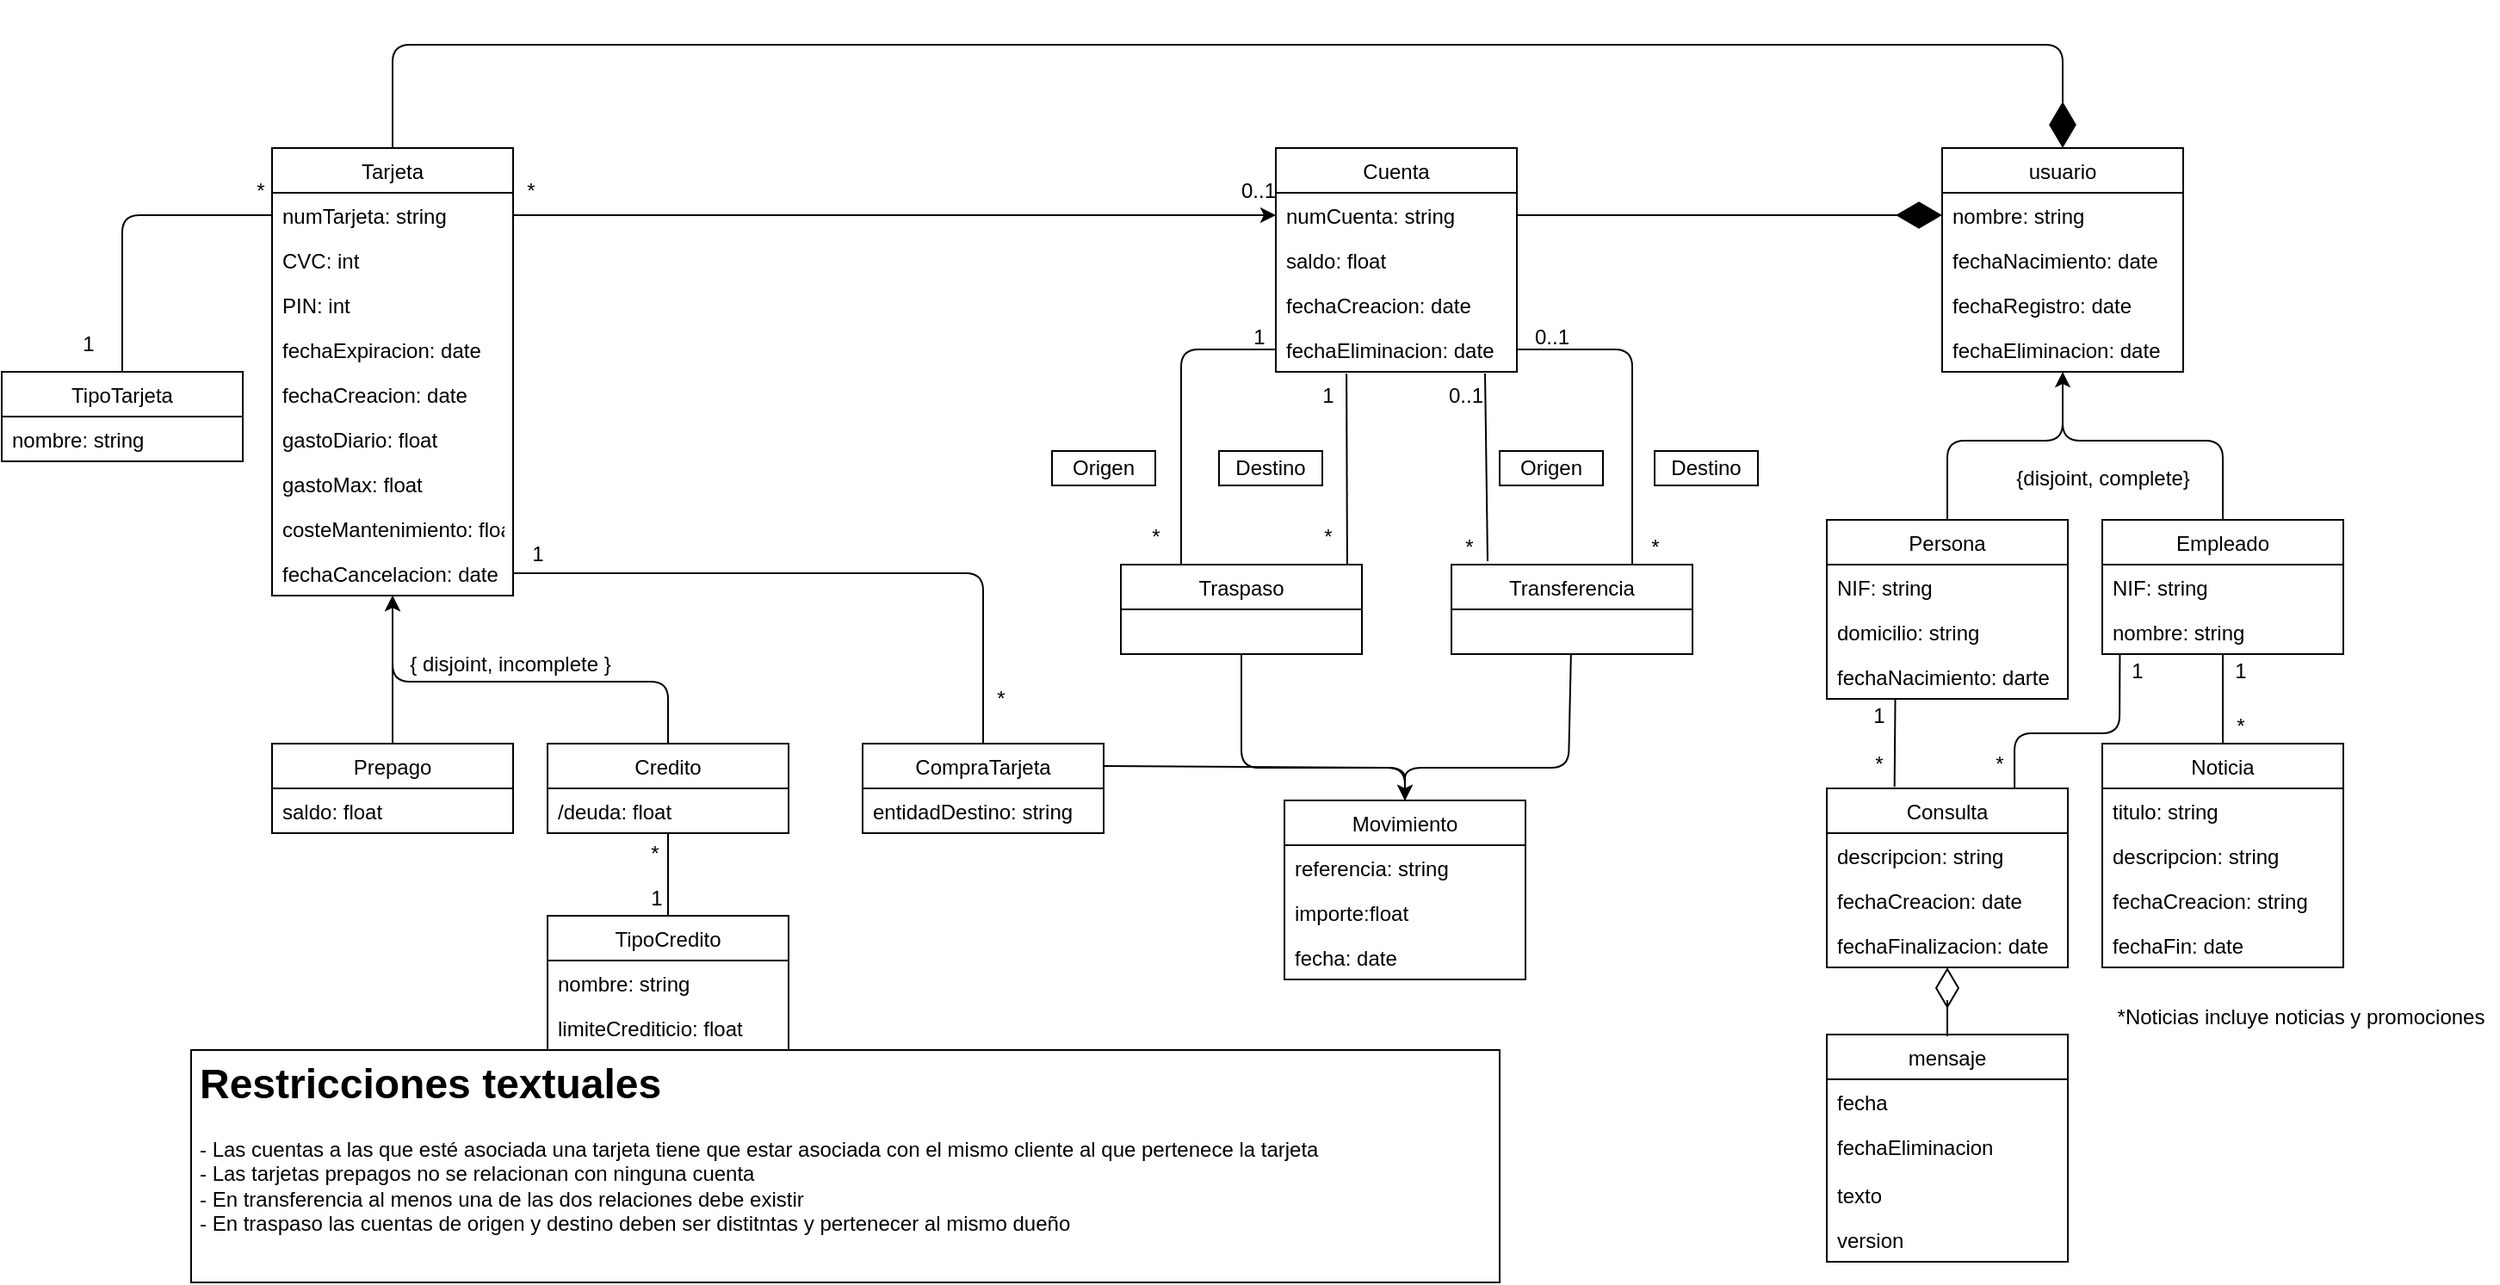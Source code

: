 <mxfile version="13.9.9" type="device"><diagram id="qYgvnWkwApFZpxArT-k2" name="Página-1"><mxGraphModel dx="1086" dy="1985" grid="1" gridSize="10" guides="1" tooltips="1" connect="1" arrows="1" fold="1" page="1" pageScale="1" pageWidth="827" pageHeight="1169" math="0" shadow="0"><root><mxCell id="0"/><mxCell id="1" parent="0"/><mxCell id="2" value="Cuenta" style="swimlane;fontStyle=0;childLayout=stackLayout;horizontal=1;startSize=26;fillColor=none;horizontalStack=0;resizeParent=1;resizeParentMax=0;resizeLast=0;collapsible=1;marginBottom=0;" parent="1" vertex="1"><mxGeometry x="750" y="80" width="140" height="130" as="geometry"/></mxCell><mxCell id="3" value="numCuenta: string" style="text;strokeColor=none;fillColor=none;align=left;verticalAlign=top;spacingLeft=4;spacingRight=4;overflow=hidden;rotatable=0;points=[[0,0.5],[1,0.5]];portConstraint=eastwest;" parent="2" vertex="1"><mxGeometry y="26" width="140" height="26" as="geometry"/></mxCell><mxCell id="4" value="saldo: float" style="text;strokeColor=none;fillColor=none;align=left;verticalAlign=top;spacingLeft=4;spacingRight=4;overflow=hidden;rotatable=0;points=[[0,0.5],[1,0.5]];portConstraint=eastwest;" parent="2" vertex="1"><mxGeometry y="52" width="140" height="26" as="geometry"/></mxCell><mxCell id="5" value="fechaCreacion: date" style="text;strokeColor=none;fillColor=none;align=left;verticalAlign=top;spacingLeft=4;spacingRight=4;overflow=hidden;rotatable=0;points=[[0,0.5],[1,0.5]];portConstraint=eastwest;" parent="2" vertex="1"><mxGeometry y="78" width="140" height="26" as="geometry"/></mxCell><mxCell id="6" value="fechaEliminacion: date" style="text;strokeColor=none;fillColor=none;align=left;verticalAlign=top;spacingLeft=4;spacingRight=4;overflow=hidden;rotatable=0;points=[[0,0.5],[1,0.5]];portConstraint=eastwest;" parent="2" vertex="1"><mxGeometry y="104" width="140" height="26" as="geometry"/></mxCell><mxCell id="7" value="usuario" style="swimlane;fontStyle=0;childLayout=stackLayout;horizontal=1;startSize=26;fillColor=none;horizontalStack=0;resizeParent=1;resizeParentMax=0;resizeLast=0;collapsible=1;marginBottom=0;" parent="1" vertex="1"><mxGeometry x="1137" y="80" width="140" height="130" as="geometry"/></mxCell><mxCell id="9" value="nombre: string" style="text;strokeColor=none;fillColor=none;align=left;verticalAlign=top;spacingLeft=4;spacingRight=4;overflow=hidden;rotatable=0;points=[[0,0.5],[1,0.5]];portConstraint=eastwest;" parent="7" vertex="1"><mxGeometry y="26" width="140" height="26" as="geometry"/></mxCell><mxCell id="64" value="fechaNacimiento: date" style="text;strokeColor=none;fillColor=none;align=left;verticalAlign=top;spacingLeft=4;spacingRight=4;overflow=hidden;rotatable=0;points=[[0,0.5],[1,0.5]];portConstraint=eastwest;" parent="7" vertex="1"><mxGeometry y="52" width="140" height="26" as="geometry"/></mxCell><mxCell id="61" value="fechaRegistro: date" style="text;strokeColor=none;fillColor=none;align=left;verticalAlign=top;spacingLeft=4;spacingRight=4;overflow=hidden;rotatable=0;points=[[0,0.5],[1,0.5]];portConstraint=eastwest;" parent="7" vertex="1"><mxGeometry y="78" width="140" height="26" as="geometry"/></mxCell><mxCell id="63" value="fechaEliminacion: date" style="text;strokeColor=none;fillColor=none;align=left;verticalAlign=top;spacingLeft=4;spacingRight=4;overflow=hidden;rotatable=0;points=[[0,0.5],[1,0.5]];portConstraint=eastwest;" parent="7" vertex="1"><mxGeometry y="104" width="140" height="26" as="geometry"/></mxCell><mxCell id="11" value="Tarjeta" style="swimlane;fontStyle=0;childLayout=stackLayout;horizontal=1;startSize=26;fillColor=none;horizontalStack=0;resizeParent=1;resizeParentMax=0;resizeLast=0;collapsible=1;marginBottom=0;" parent="1" vertex="1"><mxGeometry x="167" y="80" width="140" height="260" as="geometry"/></mxCell><mxCell id="12" value="numTarjeta: string" style="text;strokeColor=none;fillColor=none;align=left;verticalAlign=top;spacingLeft=4;spacingRight=4;overflow=hidden;rotatable=0;points=[[0,0.5],[1,0.5]];portConstraint=eastwest;" parent="11" vertex="1"><mxGeometry y="26" width="140" height="26" as="geometry"/></mxCell><mxCell id="14" value="CVC: int" style="text;strokeColor=none;fillColor=none;align=left;verticalAlign=top;spacingLeft=4;spacingRight=4;overflow=hidden;rotatable=0;points=[[0,0.5],[1,0.5]];portConstraint=eastwest;" parent="11" vertex="1"><mxGeometry y="52" width="140" height="26" as="geometry"/></mxCell><mxCell id="84" value="PIN: int" style="text;strokeColor=none;fillColor=none;align=left;verticalAlign=top;spacingLeft=4;spacingRight=4;overflow=hidden;rotatable=0;points=[[0,0.5],[1,0.5]];portConstraint=eastwest;" parent="11" vertex="1"><mxGeometry y="78" width="140" height="26" as="geometry"/></mxCell><mxCell id="28" value="fechaExpiracion: date" style="text;strokeColor=none;fillColor=none;align=left;verticalAlign=top;spacingLeft=4;spacingRight=4;overflow=hidden;rotatable=0;points=[[0,0.5],[1,0.5]];portConstraint=eastwest;" parent="11" vertex="1"><mxGeometry y="104" width="140" height="26" as="geometry"/></mxCell><mxCell id="29" value="fechaCreacion: date" style="text;strokeColor=none;fillColor=none;align=left;verticalAlign=top;spacingLeft=4;spacingRight=4;overflow=hidden;rotatable=0;points=[[0,0.5],[1,0.5]];portConstraint=eastwest;" parent="11" vertex="1"><mxGeometry y="130" width="140" height="26" as="geometry"/></mxCell><mxCell id="85" value="gastoDiario: float" style="text;strokeColor=none;fillColor=none;align=left;verticalAlign=top;spacingLeft=4;spacingRight=4;overflow=hidden;rotatable=0;points=[[0,0.5],[1,0.5]];portConstraint=eastwest;" parent="11" vertex="1"><mxGeometry y="156" width="140" height="26" as="geometry"/></mxCell><mxCell id="36" value="gastoMax: float" style="text;strokeColor=none;fillColor=none;align=left;verticalAlign=top;spacingLeft=4;spacingRight=4;overflow=hidden;rotatable=0;points=[[0,0.5],[1,0.5]];portConstraint=eastwest;" parent="11" vertex="1"><mxGeometry y="182" width="140" height="26" as="geometry"/></mxCell><mxCell id="37" value="costeMantenimiento: float" style="text;strokeColor=none;fillColor=none;align=left;verticalAlign=top;spacingLeft=4;spacingRight=4;overflow=hidden;rotatable=0;points=[[0,0.5],[1,0.5]];portConstraint=eastwest;" parent="11" vertex="1"><mxGeometry y="208" width="140" height="26" as="geometry"/></mxCell><mxCell id="65" value="fechaCancelacion: date" style="text;strokeColor=none;fillColor=none;align=left;verticalAlign=top;spacingLeft=4;spacingRight=4;overflow=hidden;rotatable=0;points=[[0,0.5],[1,0.5]];portConstraint=eastwest;" parent="11" vertex="1"><mxGeometry y="234" width="140" height="26" as="geometry"/></mxCell><mxCell id="16" style="edgeStyle=none;html=1;exitX=1;exitY=0.5;exitDx=0;exitDy=0;" parent="1" source="12" target="3" edge="1"><mxGeometry relative="1" as="geometry"/></mxCell><mxCell id="20" value="0..1" style="text;html=1;strokeColor=none;fillColor=none;align=center;verticalAlign=middle;whiteSpace=wrap;rounded=0;" parent="1" vertex="1"><mxGeometry x="710" y="90" width="60" height="30" as="geometry"/></mxCell><mxCell id="21" value="*" style="text;html=1;align=center;verticalAlign=middle;resizable=0;points=[];autosize=1;strokeColor=none;fillColor=none;" parent="1" vertex="1"><mxGeometry x="307" y="95" width="20" height="20" as="geometry"/></mxCell><mxCell id="22" value="" style="endArrow=diamondThin;endFill=1;endSize=24;html=1;exitX=0.5;exitY=0;exitDx=0;exitDy=0;entryX=0.5;entryY=0;entryDx=0;entryDy=0;" parent="1" source="11" target="7" edge="1"><mxGeometry width="160" relative="1" as="geometry"><mxPoint x="377" y="30" as="sourcePoint"/><mxPoint x="697" y="80" as="targetPoint"/><Array as="points"><mxPoint x="237" y="20"/><mxPoint x="467" y="20"/><mxPoint x="907" y="20"/><mxPoint x="1207" y="20"/></Array></mxGeometry></mxCell><mxCell id="33" style="edgeStyle=none;html=1;exitX=0.5;exitY=0;exitDx=0;exitDy=0;endArrow=classic;endFill=1;" parent="1" source="23" target="11" edge="1"><mxGeometry relative="1" as="geometry"><mxPoint x="237" y="290" as="targetPoint"/></mxGeometry></mxCell><mxCell id="23" value="Prepago" style="swimlane;fontStyle=0;childLayout=stackLayout;horizontal=1;startSize=26;fillColor=none;horizontalStack=0;resizeParent=1;resizeParentMax=0;resizeLast=0;collapsible=1;marginBottom=0;" parent="1" vertex="1"><mxGeometry x="167" y="426" width="140" height="52" as="geometry"/></mxCell><mxCell id="24" value="saldo: float" style="text;strokeColor=none;fillColor=none;align=left;verticalAlign=top;spacingLeft=4;spacingRight=4;overflow=hidden;rotatable=0;points=[[0,0.5],[1,0.5]];portConstraint=eastwest;" parent="23" vertex="1"><mxGeometry y="26" width="140" height="26" as="geometry"/></mxCell><mxCell id="27" value="&lt;h1&gt;Restricciones textuales&lt;/h1&gt;&lt;div&gt;- Las cuentas a las que esté asociada una tarjeta tiene que estar asociada con el mismo cliente al que pertenece la tarjeta&lt;/div&gt;&lt;div&gt;- Las tarjetas prepagos no se relacionan con ninguna cuenta&lt;/div&gt;&lt;div&gt;- En transferencia al menos una de las dos relaciones debe existir&lt;/div&gt;&lt;div&gt;- En traspaso las cuentas de origen y destino deben ser distitntas y pertenecer al mismo dueño&lt;/div&gt;" style="text;html=1;strokeColor=default;fillColor=none;spacing=5;spacingTop=-20;whiteSpace=wrap;overflow=hidden;rounded=0;" parent="1" vertex="1"><mxGeometry x="120" y="604" width="760" height="135" as="geometry"/></mxCell><mxCell id="30" value="" style="endArrow=diamondThin;endFill=1;endSize=24;html=1;exitX=1;exitY=0.5;exitDx=0;exitDy=0;entryX=0;entryY=0.5;entryDx=0;entryDy=0;" parent="1" source="3" target="9" edge="1"><mxGeometry width="160" relative="1" as="geometry"><mxPoint x="517" y="330" as="sourcePoint"/><mxPoint x="627" y="119" as="targetPoint"/></mxGeometry></mxCell><mxCell id="34" value="{ disjoint, incomplete }" style="text;html=1;align=center;verticalAlign=middle;resizable=0;points=[];autosize=1;strokeColor=none;fillColor=none;" parent="1" vertex="1"><mxGeometry x="240" y="370" width="130" height="20" as="geometry"/></mxCell><mxCell id="42" style="edgeStyle=none;html=1;exitX=0.5;exitY=0;exitDx=0;exitDy=0;endArrow=classic;endFill=1;" parent="1" source="39" target="11" edge="1"><mxGeometry relative="1" as="geometry"><mxPoint x="237" y="290" as="targetPoint"/><Array as="points"><mxPoint x="397" y="390"/><mxPoint x="237" y="390"/></Array></mxGeometry></mxCell><mxCell id="39" value="Credito" style="swimlane;fontStyle=0;childLayout=stackLayout;horizontal=1;startSize=26;fillColor=none;horizontalStack=0;resizeParent=1;resizeParentMax=0;resizeLast=0;collapsible=1;marginBottom=0;" parent="1" vertex="1"><mxGeometry x="327" y="426" width="140" height="52" as="geometry"/></mxCell><mxCell id="44" value="/deuda: float" style="text;strokeColor=none;fillColor=none;align=left;verticalAlign=top;spacingLeft=4;spacingRight=4;overflow=hidden;rotatable=0;points=[[0,0.5],[1,0.5]];portConstraint=eastwest;" parent="39" vertex="1"><mxGeometry y="26" width="140" height="26" as="geometry"/></mxCell><mxCell id="49" style="edgeStyle=none;html=1;exitX=0.5;exitY=0;exitDx=0;exitDy=0;endArrow=none;endFill=0;" parent="1" source="45" target="39" edge="1"><mxGeometry relative="1" as="geometry"/></mxCell><mxCell id="45" value="TipoCredito" style="swimlane;fontStyle=0;childLayout=stackLayout;horizontal=1;startSize=26;fillColor=none;horizontalStack=0;resizeParent=1;resizeParentMax=0;resizeLast=0;collapsible=1;marginBottom=0;" parent="1" vertex="1"><mxGeometry x="327" y="526" width="140" height="78" as="geometry"/></mxCell><mxCell id="46" value="nombre: string" style="text;strokeColor=none;fillColor=none;align=left;verticalAlign=top;spacingLeft=4;spacingRight=4;overflow=hidden;rotatable=0;points=[[0,0.5],[1,0.5]];portConstraint=eastwest;" parent="45" vertex="1"><mxGeometry y="26" width="140" height="26" as="geometry"/></mxCell><mxCell id="47" value="limiteCrediticio: float" style="text;strokeColor=none;fillColor=none;align=left;verticalAlign=top;spacingLeft=4;spacingRight=4;overflow=hidden;rotatable=0;points=[[0,0.5],[1,0.5]];portConstraint=eastwest;" parent="45" vertex="1"><mxGeometry y="52" width="140" height="26" as="geometry"/></mxCell><mxCell id="56" style="edgeStyle=none;html=1;exitX=0.5;exitY=0;exitDx=0;exitDy=0;entryX=0;entryY=0.5;entryDx=0;entryDy=0;endArrow=none;endFill=0;" parent="1" source="51" target="12" edge="1"><mxGeometry relative="1" as="geometry"><Array as="points"><mxPoint x="80" y="119"/></Array></mxGeometry></mxCell><mxCell id="51" value="TipoTarjeta" style="swimlane;fontStyle=0;childLayout=stackLayout;horizontal=1;startSize=26;fillColor=none;horizontalStack=0;resizeParent=1;resizeParentMax=0;resizeLast=0;collapsible=1;marginBottom=0;" parent="1" vertex="1"><mxGeometry x="10" y="210" width="140" height="52" as="geometry"/></mxCell><mxCell id="52" value="nombre: string" style="text;strokeColor=none;fillColor=none;align=left;verticalAlign=top;spacingLeft=4;spacingRight=4;overflow=hidden;rotatable=0;points=[[0,0.5],[1,0.5]];portConstraint=eastwest;" parent="51" vertex="1"><mxGeometry y="26" width="140" height="26" as="geometry"/></mxCell><mxCell id="57" value="*" style="text;html=1;align=center;verticalAlign=middle;resizable=0;points=[];autosize=1;strokeColor=none;fillColor=none;" parent="1" vertex="1"><mxGeometry x="150" y="95" width="20" height="20" as="geometry"/></mxCell><mxCell id="58" value="1" style="text;html=1;align=center;verticalAlign=middle;resizable=0;points=[];autosize=1;strokeColor=none;fillColor=none;" parent="1" vertex="1"><mxGeometry x="50" y="184" width="20" height="20" as="geometry"/></mxCell><mxCell id="59" value="1" style="text;html=1;align=center;verticalAlign=middle;resizable=0;points=[];autosize=1;strokeColor=none;fillColor=none;" parent="1" vertex="1"><mxGeometry x="380" y="506" width="20" height="20" as="geometry"/></mxCell><mxCell id="60" value="*" style="text;html=1;align=center;verticalAlign=middle;resizable=0;points=[];autosize=1;strokeColor=none;fillColor=none;" parent="1" vertex="1"><mxGeometry x="379" y="480" width="20" height="20" as="geometry"/></mxCell><mxCell id="74" style="edgeStyle=none;html=1;exitX=0.5;exitY=0;exitDx=0;exitDy=0;endArrow=classic;endFill=1;" parent="1" source="66" target="7" edge="1"><mxGeometry relative="1" as="geometry"><Array as="points"><mxPoint x="1140" y="250"/><mxPoint x="1207" y="250"/></Array></mxGeometry></mxCell><mxCell id="66" value="Persona" style="swimlane;fontStyle=0;childLayout=stackLayout;horizontal=1;startSize=26;fillColor=none;horizontalStack=0;resizeParent=1;resizeParentMax=0;resizeLast=0;collapsible=1;marginBottom=0;" parent="1" vertex="1"><mxGeometry x="1070" y="296" width="140" height="104" as="geometry"/></mxCell><mxCell id="67" value="NIF: string" style="text;strokeColor=none;fillColor=none;align=left;verticalAlign=top;spacingLeft=4;spacingRight=4;overflow=hidden;rotatable=0;points=[[0,0.5],[1,0.5]];portConstraint=eastwest;" parent="66" vertex="1"><mxGeometry y="26" width="140" height="26" as="geometry"/></mxCell><mxCell id="68" value="domicilio: string" style="text;strokeColor=none;fillColor=none;align=left;verticalAlign=top;spacingLeft=4;spacingRight=4;overflow=hidden;rotatable=0;points=[[0,0.5],[1,0.5]];portConstraint=eastwest;" parent="66" vertex="1"><mxGeometry y="52" width="140" height="26" as="geometry"/></mxCell><mxCell id="69" value="fechaNacimiento: darte" style="text;strokeColor=none;fillColor=none;align=left;verticalAlign=top;spacingLeft=4;spacingRight=4;overflow=hidden;rotatable=0;points=[[0,0.5],[1,0.5]];portConstraint=eastwest;" parent="66" vertex="1"><mxGeometry y="78" width="140" height="26" as="geometry"/></mxCell><mxCell id="76" value="{disjoint, complete}" style="text;html=1;align=center;verticalAlign=middle;resizable=0;points=[];autosize=1;strokeColor=none;fillColor=none;" parent="1" vertex="1"><mxGeometry x="1170" y="262" width="120" height="20" as="geometry"/></mxCell><mxCell id="77" value="Movimiento" style="swimlane;fontStyle=0;childLayout=stackLayout;horizontal=1;startSize=26;fillColor=none;horizontalStack=0;resizeParent=1;resizeParentMax=0;resizeLast=0;collapsible=1;marginBottom=0;" parent="1" vertex="1"><mxGeometry x="755" y="459" width="140" height="104" as="geometry"/></mxCell><mxCell id="80" value="referencia: string" style="text;strokeColor=none;fillColor=none;align=left;verticalAlign=top;spacingLeft=4;spacingRight=4;overflow=hidden;rotatable=0;points=[[0,0.5],[1,0.5]];portConstraint=eastwest;" parent="77" vertex="1"><mxGeometry y="26" width="140" height="26" as="geometry"/></mxCell><mxCell id="78" value="importe:float" style="text;strokeColor=none;fillColor=none;align=left;verticalAlign=top;spacingLeft=4;spacingRight=4;overflow=hidden;rotatable=0;points=[[0,0.5],[1,0.5]];portConstraint=eastwest;" parent="77" vertex="1"><mxGeometry y="52" width="140" height="26" as="geometry"/></mxCell><mxCell id="79" value="fecha: date" style="text;strokeColor=none;fillColor=none;align=left;verticalAlign=top;spacingLeft=4;spacingRight=4;overflow=hidden;rotatable=0;points=[[0,0.5],[1,0.5]];portConstraint=eastwest;" parent="77" vertex="1"><mxGeometry y="78" width="140" height="26" as="geometry"/></mxCell><mxCell id="111" style="edgeStyle=none;html=1;endArrow=none;endFill=0;entryX=0.868;entryY=1.039;entryDx=0;entryDy=0;entryPerimeter=0;" parent="1" target="6" edge="1"><mxGeometry relative="1" as="geometry"><mxPoint x="873" y="320" as="sourcePoint"/><mxPoint x="870" y="250" as="targetPoint"/></mxGeometry></mxCell><mxCell id="86" value="Transferencia" style="swimlane;fontStyle=0;childLayout=stackLayout;horizontal=1;startSize=26;fillColor=none;horizontalStack=0;resizeParent=1;resizeParentMax=0;resizeLast=0;collapsible=1;marginBottom=0;" parent="1" vertex="1"><mxGeometry x="852" y="322" width="140" height="52" as="geometry"/></mxCell><mxCell id="102" style="edgeStyle=none;html=1;endArrow=none;endFill=0;entryX=0.286;entryY=1;entryDx=0;entryDy=0;entryPerimeter=0;exitX=0.939;exitY=0;exitDx=0;exitDy=0;exitPerimeter=0;" parent="1" source="90" edge="1"><mxGeometry relative="1" as="geometry"><mxPoint x="791" y="294" as="sourcePoint"/><mxPoint x="791.04" y="211" as="targetPoint"/></mxGeometry></mxCell><mxCell id="90" value="Traspaso" style="swimlane;fontStyle=0;childLayout=stackLayout;horizontal=1;startSize=26;fillColor=none;horizontalStack=0;resizeParent=1;resizeParentMax=0;resizeLast=0;collapsible=1;marginBottom=0;" parent="1" vertex="1"><mxGeometry x="660" y="322" width="140" height="52" as="geometry"/></mxCell><mxCell id="99" style="edgeStyle=none;html=1;exitX=0.25;exitY=0;exitDx=0;exitDy=0;entryX=0;entryY=0.5;entryDx=0;entryDy=0;endArrow=none;endFill=0;" parent="1" source="90" target="6" edge="1"><mxGeometry relative="1" as="geometry"><Array as="points"><mxPoint x="695" y="197"/></Array></mxGeometry></mxCell><mxCell id="103" style="edgeStyle=none;html=1;exitX=0.75;exitY=0;exitDx=0;exitDy=0;entryX=1;entryY=0.5;entryDx=0;entryDy=0;endArrow=none;endFill=0;" parent="1" source="86" target="6" edge="1"><mxGeometry relative="1" as="geometry"><Array as="points"><mxPoint x="957" y="197"/></Array></mxGeometry></mxCell><mxCell id="104" value="*" style="text;html=1;align=center;verticalAlign=middle;resizable=0;points=[];autosize=1;strokeColor=none;fillColor=none;" parent="1" vertex="1"><mxGeometry x="670" y="296" width="20" height="20" as="geometry"/></mxCell><mxCell id="106" value="1" style="text;html=1;align=center;verticalAlign=middle;resizable=0;points=[];autosize=1;strokeColor=none;fillColor=none;" parent="1" vertex="1"><mxGeometry x="730" y="180" width="20" height="20" as="geometry"/></mxCell><mxCell id="107" value="*" style="text;html=1;align=center;verticalAlign=middle;resizable=0;points=[];autosize=1;strokeColor=none;fillColor=none;" parent="1" vertex="1"><mxGeometry x="770" y="296" width="20" height="20" as="geometry"/></mxCell><mxCell id="108" value="1" style="text;html=1;align=center;verticalAlign=middle;resizable=0;points=[];autosize=1;strokeColor=none;fillColor=none;" parent="1" vertex="1"><mxGeometry x="770" y="214" width="20" height="20" as="geometry"/></mxCell><mxCell id="109" value="Origen" style="whiteSpace=wrap;html=1;" parent="1" vertex="1"><mxGeometry x="620" y="256" width="60" height="20" as="geometry"/></mxCell><mxCell id="110" value="Destino" style="whiteSpace=wrap;html=1;" parent="1" vertex="1"><mxGeometry x="717" y="256" width="60" height="20" as="geometry"/></mxCell><mxCell id="112" value="0..1" style="text;html=1;align=center;verticalAlign=middle;resizable=0;points=[];autosize=1;strokeColor=none;fillColor=none;" parent="1" vertex="1"><mxGeometry x="840" y="214" width="40" height="20" as="geometry"/></mxCell><mxCell id="113" value="*" style="text;html=1;align=center;verticalAlign=middle;resizable=0;points=[];autosize=1;strokeColor=none;fillColor=none;" parent="1" vertex="1"><mxGeometry x="852" y="302" width="20" height="20" as="geometry"/></mxCell><mxCell id="114" value="0..1" style="text;html=1;align=center;verticalAlign=middle;resizable=0;points=[];autosize=1;strokeColor=none;fillColor=none;" parent="1" vertex="1"><mxGeometry x="890" y="180" width="40" height="20" as="geometry"/></mxCell><mxCell id="115" value="*" style="text;html=1;align=center;verticalAlign=middle;resizable=0;points=[];autosize=1;strokeColor=none;fillColor=none;" parent="1" vertex="1"><mxGeometry x="960" y="302" width="20" height="20" as="geometry"/></mxCell><mxCell id="116" value="Origen" style="whiteSpace=wrap;html=1;" parent="1" vertex="1"><mxGeometry x="880" y="256" width="60" height="20" as="geometry"/></mxCell><mxCell id="117" value="Destino" style="whiteSpace=wrap;html=1;" parent="1" vertex="1"><mxGeometry x="970" y="256" width="60" height="20" as="geometry"/></mxCell><mxCell id="118" style="edgeStyle=none;html=1;entryX=0.5;entryY=0;entryDx=0;entryDy=0;endArrow=classic;endFill=1;" parent="1" source="90" target="77" edge="1"><mxGeometry relative="1" as="geometry"><Array as="points"><mxPoint x="730" y="440"/><mxPoint x="825" y="440"/></Array></mxGeometry></mxCell><mxCell id="119" style="edgeStyle=none;html=1;entryX=0.5;entryY=0;entryDx=0;entryDy=0;endArrow=classic;endFill=1;" parent="1" source="86" target="77" edge="1"><mxGeometry relative="1" as="geometry"><Array as="points"><mxPoint x="920" y="440"/><mxPoint x="825" y="440"/></Array></mxGeometry></mxCell><mxCell id="125" style="edgeStyle=none;html=1;exitX=0.5;exitY=0;exitDx=0;exitDy=0;entryX=1;entryY=0.5;entryDx=0;entryDy=0;endArrow=none;endFill=0;" parent="1" source="120" target="65" edge="1"><mxGeometry relative="1" as="geometry"><Array as="points"><mxPoint x="580" y="327"/></Array></mxGeometry></mxCell><mxCell id="129" style="edgeStyle=none;html=1;exitX=1;exitY=0.25;exitDx=0;exitDy=0;entryX=0.5;entryY=0;entryDx=0;entryDy=0;endArrow=none;endFill=0;" parent="1" source="120" target="77" edge="1"><mxGeometry relative="1" as="geometry"><Array as="points"><mxPoint x="825" y="440"/></Array></mxGeometry></mxCell><mxCell id="120" value="CompraTarjeta" style="swimlane;fontStyle=0;childLayout=stackLayout;horizontal=1;startSize=26;fillColor=none;horizontalStack=0;resizeParent=1;resizeParentMax=0;resizeLast=0;collapsible=1;marginBottom=0;" parent="1" vertex="1"><mxGeometry x="510" y="426" width="140" height="52" as="geometry"/></mxCell><mxCell id="121" value="entidadDestino: string" style="text;strokeColor=none;fillColor=none;align=left;verticalAlign=top;spacingLeft=4;spacingRight=4;overflow=hidden;rotatable=0;points=[[0,0.5],[1,0.5]];portConstraint=eastwest;" parent="120" vertex="1"><mxGeometry y="26" width="140" height="26" as="geometry"/></mxCell><mxCell id="126" value="*" style="text;html=1;align=center;verticalAlign=middle;resizable=0;points=[];autosize=1;strokeColor=none;fillColor=none;" parent="1" vertex="1"><mxGeometry x="580" y="390" width="20" height="20" as="geometry"/></mxCell><mxCell id="127" value="1" style="text;html=1;align=center;verticalAlign=middle;resizable=0;points=[];autosize=1;strokeColor=none;fillColor=none;" parent="1" vertex="1"><mxGeometry x="311" y="306" width="20" height="20" as="geometry"/></mxCell><mxCell id="174" value="*Noticias incluye noticias y promociones" style="text;html=1;align=center;verticalAlign=middle;resizable=0;points=[];autosize=1;strokeColor=none;fillColor=none;" parent="1" vertex="1"><mxGeometry x="1230" y="575" width="230" height="20" as="geometry"/></mxCell><mxCell id="6KSl01orRaoWmva5WsrT-185" style="rounded=1;orthogonalLoop=1;jettySize=auto;html=1;exitX=0.5;exitY=0;exitDx=0;exitDy=0;endArrow=none;endFill=0;endSize=24;strokeWidth=1;entryX=0.5;entryY=1;entryDx=0;entryDy=0;" parent="1" source="6KSl01orRaoWmva5WsrT-182" target="7" edge="1"><mxGeometry relative="1" as="geometry"><mxPoint x="1205" y="211" as="targetPoint"/><Array as="points"><mxPoint x="1300" y="250"/><mxPoint x="1207" y="250"/></Array></mxGeometry></mxCell><mxCell id="6KSl01orRaoWmva5WsrT-182" value="Empleado" style="swimlane;fontStyle=0;childLayout=stackLayout;horizontal=1;startSize=26;fillColor=none;horizontalStack=0;resizeParent=1;resizeParentMax=0;resizeLast=0;collapsible=1;marginBottom=0;" parent="1" vertex="1"><mxGeometry x="1230" y="296" width="140" height="78" as="geometry"/></mxCell><mxCell id="6KSl01orRaoWmva5WsrT-183" value="NIF: string" style="text;strokeColor=none;fillColor=none;align=left;verticalAlign=top;spacingLeft=4;spacingRight=4;overflow=hidden;rotatable=0;points=[[0,0.5],[1,0.5]];portConstraint=eastwest;" parent="6KSl01orRaoWmva5WsrT-182" vertex="1"><mxGeometry y="26" width="140" height="26" as="geometry"/></mxCell><mxCell id="6KSl01orRaoWmva5WsrT-184" value="nombre: string" style="text;strokeColor=none;fillColor=none;align=left;verticalAlign=top;spacingLeft=4;spacingRight=4;overflow=hidden;rotatable=0;points=[[0,0.5],[1,0.5]];portConstraint=eastwest;" parent="6KSl01orRaoWmva5WsrT-182" vertex="1"><mxGeometry y="52" width="140" height="26" as="geometry"/></mxCell><mxCell id="6KSl01orRaoWmva5WsrT-191" style="edgeStyle=orthogonalEdgeStyle;rounded=0;orthogonalLoop=1;jettySize=auto;html=1;exitX=0.5;exitY=0;exitDx=0;exitDy=0;endArrow=none;endFill=0;endSize=24;strokeWidth=1;" parent="1" source="6KSl01orRaoWmva5WsrT-186" target="6KSl01orRaoWmva5WsrT-182" edge="1"><mxGeometry relative="1" as="geometry"/></mxCell><mxCell id="6KSl01orRaoWmva5WsrT-186" value="Noticia" style="swimlane;fontStyle=0;childLayout=stackLayout;horizontal=1;startSize=26;fillColor=none;horizontalStack=0;resizeParent=1;resizeParentMax=0;resizeLast=0;collapsible=1;marginBottom=0;" parent="1" vertex="1"><mxGeometry x="1230" y="426" width="140" height="130" as="geometry"/></mxCell><mxCell id="6KSl01orRaoWmva5WsrT-187" value="titulo: string" style="text;strokeColor=none;fillColor=none;align=left;verticalAlign=top;spacingLeft=4;spacingRight=4;overflow=hidden;rotatable=0;points=[[0,0.5],[1,0.5]];portConstraint=eastwest;" parent="6KSl01orRaoWmva5WsrT-186" vertex="1"><mxGeometry y="26" width="140" height="26" as="geometry"/></mxCell><mxCell id="6KSl01orRaoWmva5WsrT-188" value="descripcion: string" style="text;strokeColor=none;fillColor=none;align=left;verticalAlign=top;spacingLeft=4;spacingRight=4;overflow=hidden;rotatable=0;points=[[0,0.5],[1,0.5]];portConstraint=eastwest;" parent="6KSl01orRaoWmva5WsrT-186" vertex="1"><mxGeometry y="52" width="140" height="26" as="geometry"/></mxCell><mxCell id="6KSl01orRaoWmva5WsrT-189" value="fechaCreacion: string" style="text;strokeColor=none;fillColor=none;align=left;verticalAlign=top;spacingLeft=4;spacingRight=4;overflow=hidden;rotatable=0;points=[[0,0.5],[1,0.5]];portConstraint=eastwest;" parent="6KSl01orRaoWmva5WsrT-186" vertex="1"><mxGeometry y="78" width="140" height="26" as="geometry"/></mxCell><mxCell id="6KSl01orRaoWmva5WsrT-190" value="fechaFin: date" style="text;strokeColor=none;fillColor=none;align=left;verticalAlign=top;spacingLeft=4;spacingRight=4;overflow=hidden;rotatable=0;points=[[0,0.5],[1,0.5]];portConstraint=eastwest;" parent="6KSl01orRaoWmva5WsrT-186" vertex="1"><mxGeometry y="104" width="140" height="26" as="geometry"/></mxCell><mxCell id="6KSl01orRaoWmva5WsrT-192" value="1" style="text;html=1;align=center;verticalAlign=middle;resizable=0;points=[];autosize=1;strokeColor=none;fillColor=none;" parent="1" vertex="1"><mxGeometry x="1300" y="374" width="20" height="20" as="geometry"/></mxCell><mxCell id="6KSl01orRaoWmva5WsrT-193" value="*" style="text;html=1;align=center;verticalAlign=middle;resizable=0;points=[];autosize=1;strokeColor=none;fillColor=none;" parent="1" vertex="1"><mxGeometry x="1300" y="406" width="20" height="20" as="geometry"/></mxCell><mxCell id="6KSl01orRaoWmva5WsrT-198" style="edgeStyle=none;rounded=1;orthogonalLoop=1;jettySize=auto;html=1;exitX=0.779;exitY=0.001;exitDx=0;exitDy=0;endArrow=none;endFill=0;endSize=24;strokeWidth=1;exitPerimeter=0;entryX=0.073;entryY=1.016;entryDx=0;entryDy=0;entryPerimeter=0;" parent="1" source="6KSl01orRaoWmva5WsrT-194" target="6KSl01orRaoWmva5WsrT-184" edge="1"><mxGeometry relative="1" as="geometry"><Array as="points"><mxPoint x="1179" y="420"/><mxPoint x="1240" y="420"/></Array></mxGeometry></mxCell><mxCell id="6KSl01orRaoWmva5WsrT-199" style="edgeStyle=none;rounded=1;orthogonalLoop=1;jettySize=auto;html=1;exitX=0.281;exitY=-0.008;exitDx=0;exitDy=0;endArrow=none;endFill=0;endSize=24;strokeWidth=1;exitPerimeter=0;entryX=0.284;entryY=1.015;entryDx=0;entryDy=0;entryPerimeter=0;" parent="1" source="6KSl01orRaoWmva5WsrT-194" target="69" edge="1"><mxGeometry relative="1" as="geometry"><mxPoint x="1105" y="410" as="targetPoint"/></mxGeometry></mxCell><mxCell id="6KSl01orRaoWmva5WsrT-194" value="Consulta" style="swimlane;fontStyle=0;childLayout=stackLayout;horizontal=1;startSize=26;fillColor=none;horizontalStack=0;resizeParent=1;resizeParentMax=0;resizeLast=0;collapsible=1;marginBottom=0;" parent="1" vertex="1"><mxGeometry x="1070" y="452" width="140" height="104" as="geometry"/></mxCell><mxCell id="6KSl01orRaoWmva5WsrT-195" value="descripcion: string" style="text;strokeColor=none;fillColor=none;align=left;verticalAlign=top;spacingLeft=4;spacingRight=4;overflow=hidden;rotatable=0;points=[[0,0.5],[1,0.5]];portConstraint=eastwest;" parent="6KSl01orRaoWmva5WsrT-194" vertex="1"><mxGeometry y="26" width="140" height="26" as="geometry"/></mxCell><mxCell id="6KSl01orRaoWmva5WsrT-196" value="fechaCreacion: date" style="text;strokeColor=none;fillColor=none;align=left;verticalAlign=top;spacingLeft=4;spacingRight=4;overflow=hidden;rotatable=0;points=[[0,0.5],[1,0.5]];portConstraint=eastwest;" parent="6KSl01orRaoWmva5WsrT-194" vertex="1"><mxGeometry y="52" width="140" height="26" as="geometry"/></mxCell><mxCell id="6KSl01orRaoWmva5WsrT-197" value="fechaFinalizacion: date" style="text;strokeColor=none;fillColor=none;align=left;verticalAlign=top;spacingLeft=4;spacingRight=4;overflow=hidden;rotatable=0;points=[[0,0.5],[1,0.5]];portConstraint=eastwest;" parent="6KSl01orRaoWmva5WsrT-194" vertex="1"><mxGeometry y="78" width="140" height="26" as="geometry"/></mxCell><mxCell id="6KSl01orRaoWmva5WsrT-201" value="1" style="text;html=1;align=center;verticalAlign=middle;resizable=0;points=[];autosize=1;" parent="1" vertex="1"><mxGeometry x="1090" y="400" width="20" height="20" as="geometry"/></mxCell><mxCell id="6KSl01orRaoWmva5WsrT-202" value="1" style="text;html=1;align=center;verticalAlign=middle;resizable=0;points=[];autosize=1;" parent="1" vertex="1"><mxGeometry x="1240" y="374" width="20" height="20" as="geometry"/></mxCell><mxCell id="6KSl01orRaoWmva5WsrT-203" value="*" style="text;html=1;align=center;verticalAlign=middle;resizable=0;points=[];autosize=1;" parent="1" vertex="1"><mxGeometry x="1090" y="428" width="20" height="20" as="geometry"/></mxCell><mxCell id="6KSl01orRaoWmva5WsrT-204" value="*" style="text;html=1;align=center;verticalAlign=middle;resizable=0;points=[];autosize=1;" parent="1" vertex="1"><mxGeometry x="1160" y="428" width="20" height="20" as="geometry"/></mxCell><mxCell id="wwVAv-oEO4BuGqIjnsyl-180" style="edgeStyle=orthogonalEdgeStyle;rounded=0;orthogonalLoop=1;jettySize=auto;html=1;exitX=0.5;exitY=0;exitDx=0;exitDy=0;endArrow=diamondThin;endFill=0;endSize=21;" edge="1" parent="1" source="wwVAv-oEO4BuGqIjnsyl-174" target="6KSl01orRaoWmva5WsrT-194"><mxGeometry relative="1" as="geometry"/></mxCell><mxCell id="wwVAv-oEO4BuGqIjnsyl-174" value="mensaje" style="swimlane;fontStyle=0;childLayout=stackLayout;horizontal=1;startSize=26;fillColor=none;horizontalStack=0;resizeParent=1;resizeParentMax=0;resizeLast=0;collapsible=1;marginBottom=0;" vertex="1" parent="1"><mxGeometry x="1070" y="595" width="140" height="132" as="geometry"/></mxCell><mxCell id="wwVAv-oEO4BuGqIjnsyl-175" value="fecha" style="text;strokeColor=none;fillColor=none;align=left;verticalAlign=top;spacingLeft=4;spacingRight=4;overflow=hidden;rotatable=0;points=[[0,0.5],[1,0.5]];portConstraint=eastwest;" vertex="1" parent="wwVAv-oEO4BuGqIjnsyl-174"><mxGeometry y="26" width="140" height="26" as="geometry"/></mxCell><mxCell id="wwVAv-oEO4BuGqIjnsyl-176" value="fechaEliminacion" style="text;strokeColor=none;fillColor=none;align=left;verticalAlign=top;spacingLeft=4;spacingRight=4;overflow=hidden;rotatable=0;points=[[0,0.5],[1,0.5]];portConstraint=eastwest;" vertex="1" parent="wwVAv-oEO4BuGqIjnsyl-174"><mxGeometry y="52" width="140" height="28" as="geometry"/></mxCell><mxCell id="wwVAv-oEO4BuGqIjnsyl-177" value="texto" style="text;strokeColor=none;fillColor=none;align=left;verticalAlign=top;spacingLeft=4;spacingRight=4;overflow=hidden;rotatable=0;points=[[0,0.5],[1,0.5]];portConstraint=eastwest;" vertex="1" parent="wwVAv-oEO4BuGqIjnsyl-174"><mxGeometry y="80" width="140" height="26" as="geometry"/></mxCell><mxCell id="wwVAv-oEO4BuGqIjnsyl-178" value="version" style="text;strokeColor=none;fillColor=none;align=left;verticalAlign=top;spacingLeft=4;spacingRight=4;overflow=hidden;rotatable=0;points=[[0,0.5],[1,0.5]];portConstraint=eastwest;" vertex="1" parent="wwVAv-oEO4BuGqIjnsyl-174"><mxGeometry y="106" width="140" height="26" as="geometry"/></mxCell></root></mxGraphModel></diagram></mxfile>
